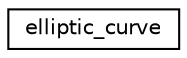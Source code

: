 digraph "Graphical Class Hierarchy"
{
  edge [fontname="Helvetica",fontsize="10",labelfontname="Helvetica",labelfontsize="10"];
  node [fontname="Helvetica",fontsize="10",shape=record];
  rankdir="LR";
  Node0 [label="elliptic_curve",height=0.2,width=0.4,color="black", fillcolor="white", style="filled",URL="$d3/dea/classelliptic__curve.html"];
}
